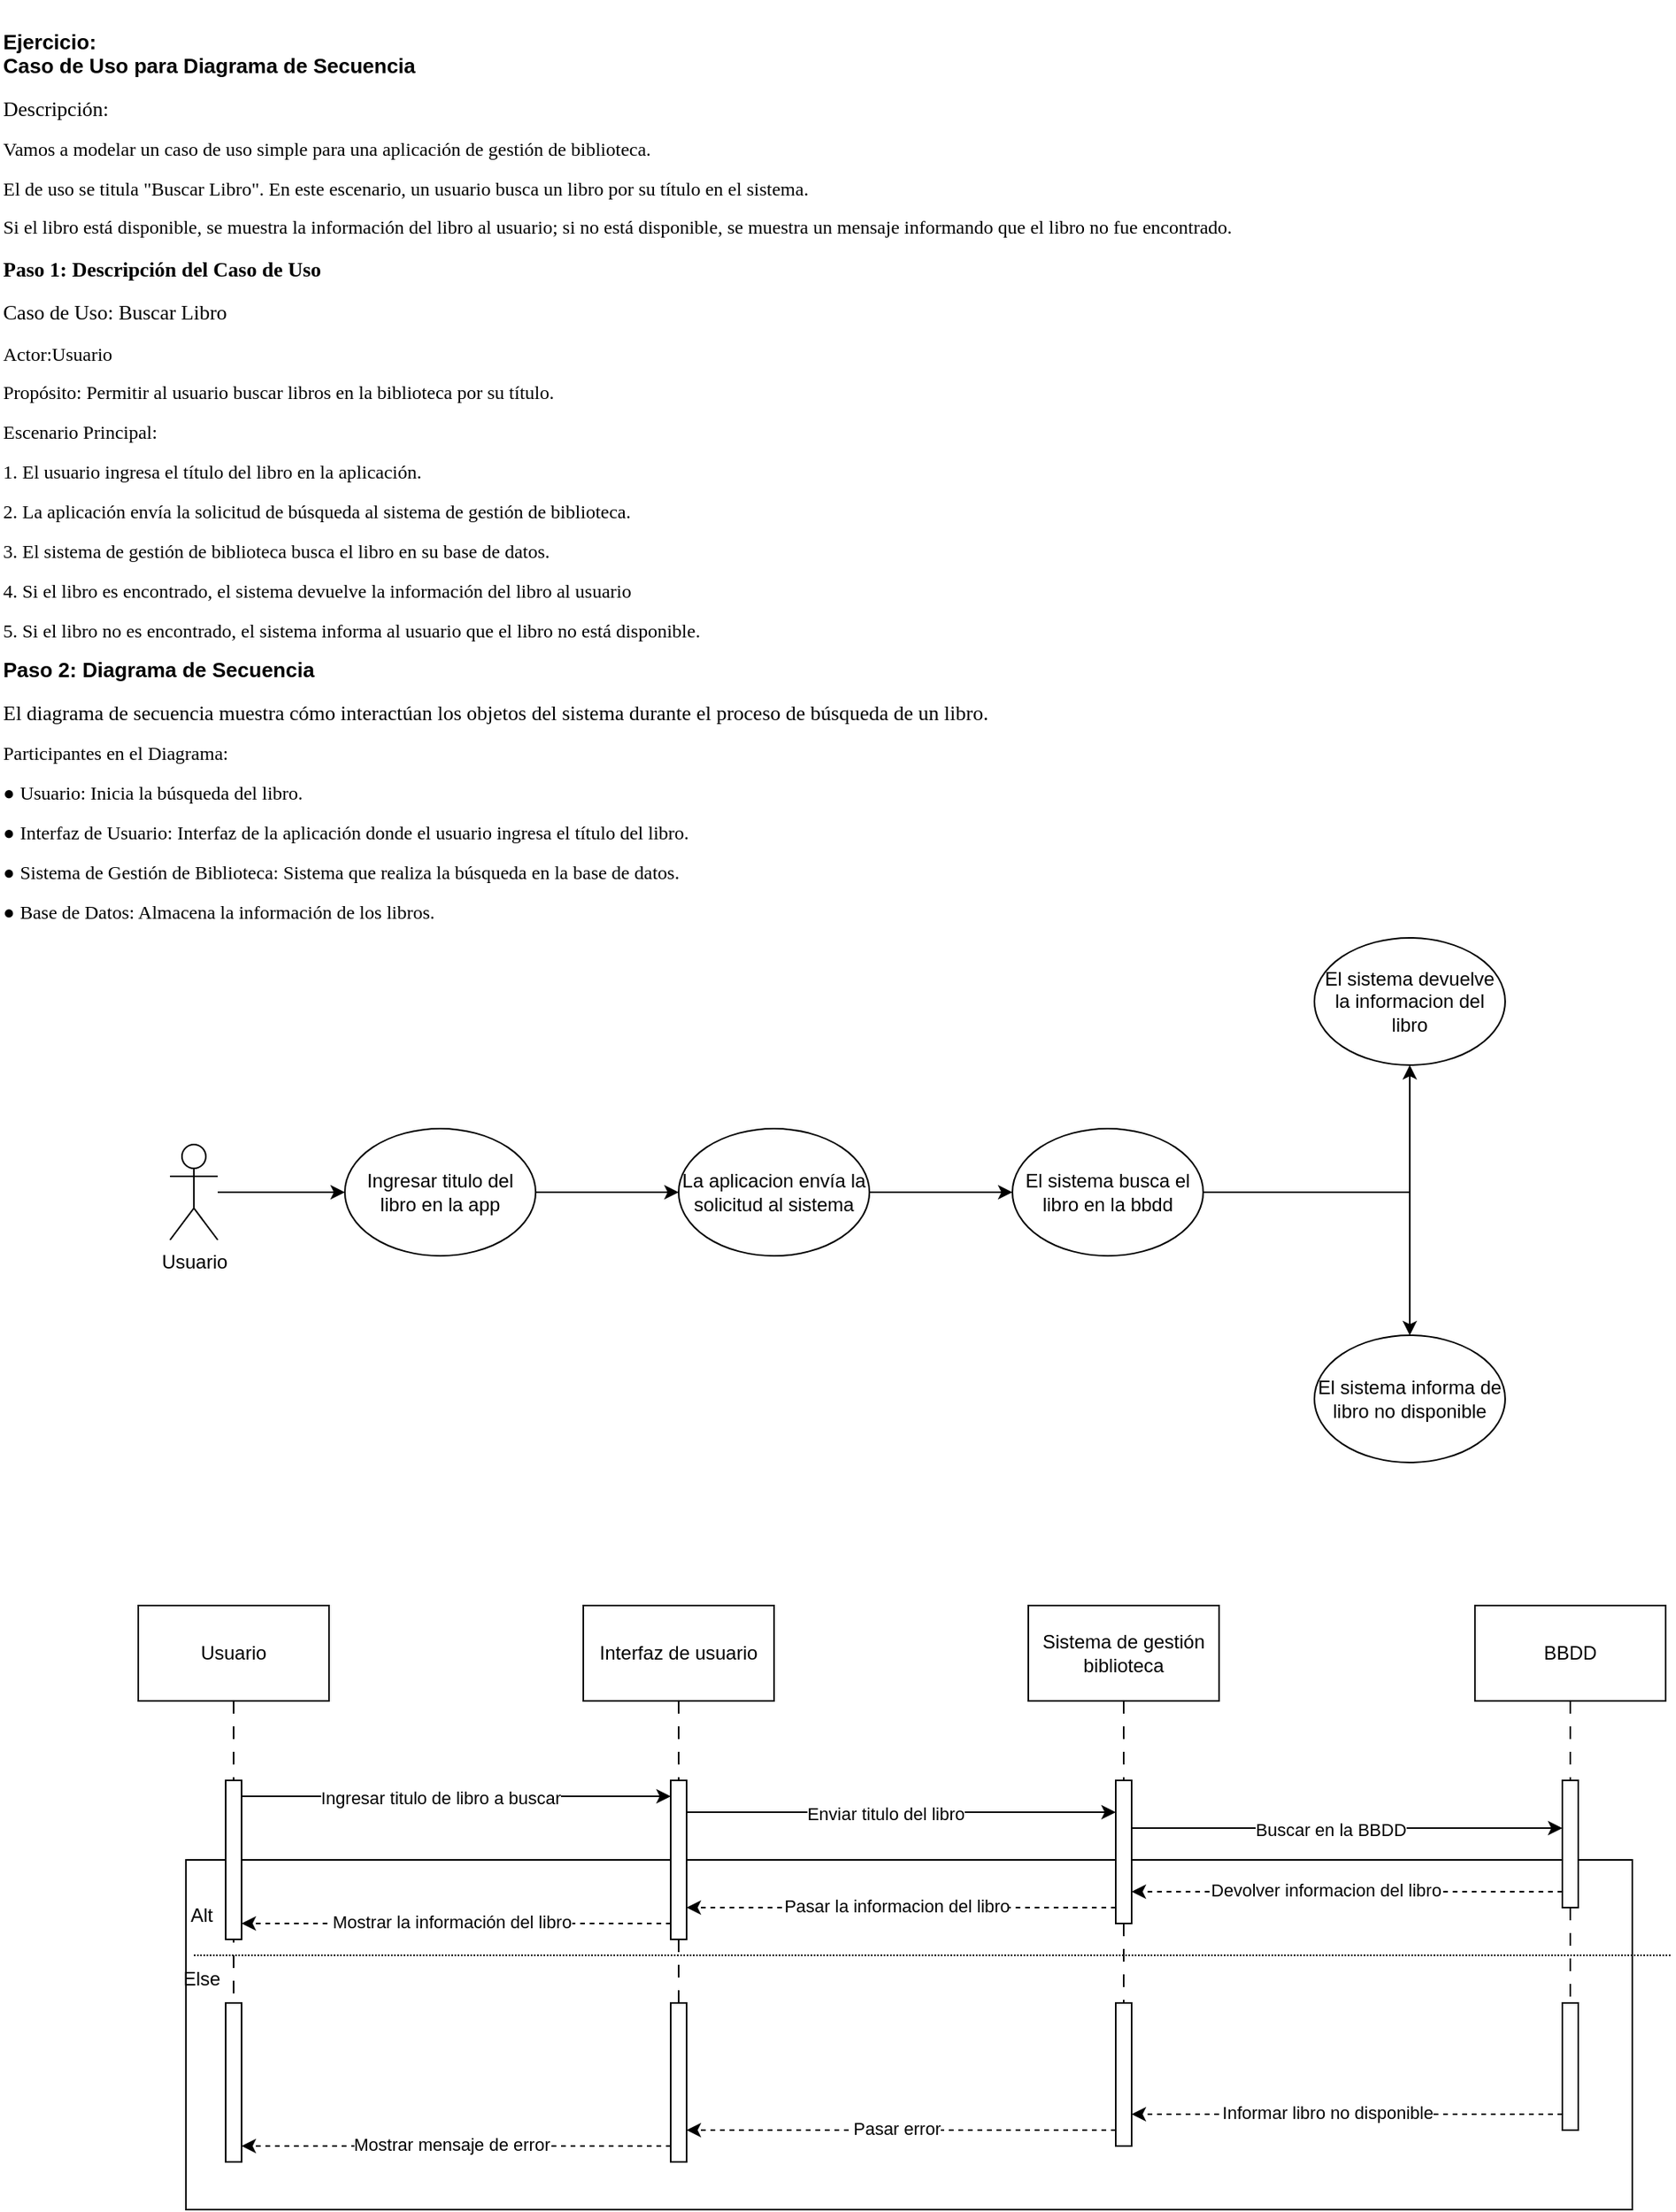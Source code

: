 <mxfile>
    <diagram name="Página-1" id="TTLl6lbpVSOe3GFvXz6s">
        <mxGraphModel dx="1709" dy="3000" grid="1" gridSize="10" guides="1" tooltips="1" connect="1" arrows="1" fold="1" page="1" pageScale="1" pageWidth="827" pageHeight="1169" math="0" shadow="0">
            <root>
                <mxCell id="0"/>
                <mxCell id="1" parent="0"/>
                <mxCell id="Rp-L3tJBkFsfCjt6rX0w-42" value="" style="verticalLabelPosition=bottom;verticalAlign=top;html=1;shape=mxgraph.basic.rect;fillColor2=none;strokeWidth=1;size=20;indent=5;" parent="1" vertex="1">
                    <mxGeometry x="-710" y="-1160" width="910" height="220" as="geometry"/>
                </mxCell>
                <mxCell id="Rp-L3tJBkFsfCjt6rX0w-1" value="&lt;h2 style=&quot;margin-bottom: 0.28cm; line-height: 108%; font-size: 13px;&quot; class=&quot;western&quot;&gt;&lt;font style=&quot;font-size: 13px;&quot;&gt;Ejercicio:&lt;br&gt;Caso de Uso para Diagrama de Secuencia&lt;/font&gt;&lt;/h2&gt;&lt;p style=&quot;margin-bottom: 0.28cm; line-height: 108%; font-size: 13px;&quot;&gt;&lt;font style=&quot;font-size: 13px;&quot; face=&quot;Calibri, serif&quot;&gt;Descripción:&lt;/font&gt;&lt;/p&gt;&lt;p style=&quot;margin-bottom: 0.28cm; line-height: 108%&quot;&gt;&lt;span style=&quot;font-family: Calibri, serif; background-color: initial;&quot;&gt;Vamos&amp;nbsp;&lt;/span&gt;&lt;span style=&quot;font-family: Calibri, serif; background-color: initial;&quot;&gt;a modelar un caso de uso simple para una aplicación de gestión de&amp;nbsp;&lt;/span&gt;&lt;span style=&quot;font-family: Calibri, serif; background-color: initial;&quot;&gt;biblioteca.&amp;nbsp;&lt;/span&gt;&lt;/p&gt;&lt;p style=&quot;margin-bottom: 0.28cm; line-height: 108%&quot;&gt;&lt;span style=&quot;font-family: Calibri, serif; background-color: initial;&quot;&gt;El&amp;nbsp;&lt;/span&gt;&lt;span style=&quot;font-family: Calibri, serif; background-color: initial;&quot;&gt;de&amp;nbsp;&lt;/span&gt;&lt;span style=&quot;font-family: Calibri, serif; background-color: initial;&quot;&gt;uso se titula &quot;Buscar Libro&quot;. En este escenario, un usuario&amp;nbsp;&lt;/span&gt;&lt;span style=&quot;font-family: Calibri, serif; background-color: initial;&quot;&gt;busca un libro por su título en el&amp;nbsp;&lt;/span&gt;&lt;span style=&quot;font-family: Calibri, serif; background-color: initial;&quot;&gt;sistema.&lt;/span&gt;&lt;/p&gt;&lt;p style=&quot;margin-bottom: 0.28cm; line-height: 108%&quot;&gt;&lt;font face=&quot;Calibri, serif&quot;&gt;Si el libro está disponible, se muestra la información del libro al usuario; si no está&amp;nbsp;&lt;/font&gt;&lt;span style=&quot;font-family: Calibri, serif; background-color: initial;&quot;&gt;disponible,&amp;nbsp;&lt;/span&gt;&lt;span style=&quot;font-family: Calibri, serif; background-color: initial;&quot;&gt;se muestra un mensaje informando que el libro no fue encontrado.&lt;/span&gt;&lt;/p&gt;&lt;p style=&quot;margin-bottom: 0.28cm; line-height: 108%; font-size: 13px;&quot;&gt;&lt;font style=&quot;font-size: 13px;&quot; face=&quot;Calibri, serif&quot;&gt;&lt;b&gt;Paso 1: Descripción del Caso de Uso&lt;/b&gt;&lt;/font&gt;&lt;/p&gt;&lt;p style=&quot;margin-bottom: 0.28cm; line-height: 108%; font-size: 13px;&quot;&gt;&lt;span style=&quot;font-family: Calibri, serif; background-color: initial;&quot;&gt;Caso&amp;nbsp;&lt;/span&gt;&lt;span style=&quot;font-family: Calibri, serif; background-color: initial;&quot;&gt;de Uso: Buscar Libro&lt;/span&gt;&lt;/p&gt;&lt;p style=&quot;margin-bottom: 0.28cm; line-height: 108%&quot;&gt;&lt;font face=&quot;Calibri, serif&quot;&gt;Actor:Usuario&lt;/font&gt;&lt;/p&gt;&lt;p style=&quot;margin-bottom: 0.28cm; line-height: 108%&quot;&gt;&lt;font face=&quot;Calibri, serif&quot;&gt;Propósito: Permitir al usuario buscar libros en la biblioteca por su título.&lt;/font&gt;&lt;/p&gt;&lt;p style=&quot;margin-bottom: 0.28cm; line-height: 108%&quot;&gt;&lt;font face=&quot;Calibri, serif&quot;&gt;Escenario Principal:&lt;/font&gt;&lt;/p&gt;&lt;p style=&quot;margin-bottom: 0.28cm; line-height: 108%&quot;&gt;&lt;font face=&quot;Calibri, serif&quot;&gt;1. El usuario ingresa el título del libro en la aplicación.&lt;/font&gt;&lt;/p&gt;&lt;p style=&quot;margin-bottom: 0.28cm; line-height: 108%&quot;&gt;&lt;font face=&quot;Calibri, serif&quot;&gt;2. La aplicación envía la solicitud de búsqueda al sistema de gestión de biblioteca.&lt;/font&gt;&lt;/p&gt;&lt;p style=&quot;margin-bottom: 0.28cm; line-height: 108%&quot;&gt;&lt;font face=&quot;Calibri, serif&quot;&gt;3. El sistema de gestión de biblioteca busca el libro en su base de datos.&lt;/font&gt;&lt;/p&gt;&lt;p style=&quot;margin-bottom: 0.28cm; line-height: 108%&quot;&gt;&lt;font face=&quot;Calibri, serif&quot;&gt;4. Si el libro es encontrado, el sistema devuelve la información del libro al usuario&lt;/font&gt;&lt;/p&gt;&lt;p style=&quot;margin-bottom: 0.28cm; line-height: 108%&quot;&gt;&lt;font face=&quot;Calibri, serif&quot;&gt;5. Si el libro no es encontrado, el sistema informa al usuario que el libro no está&amp;nbsp;&lt;/font&gt;&lt;span style=&quot;font-family: Calibri, serif; background-color: initial;&quot;&gt;disponible.&lt;/span&gt;&lt;/p&gt;&lt;h2 style=&quot;margin-bottom: 0.28cm; line-height: 108%; font-size: 13px;&quot; class=&quot;western&quot;&gt;&lt;font style=&quot;font-size: 13px;&quot;&gt;Paso 2: Diagrama de Secuencia&lt;/font&gt;&lt;/h2&gt;&lt;p style=&quot;margin-bottom: 0.28cm; line-height: 108%; font-size: 13px;&quot;&gt;&lt;font style=&quot;font-size: 13px;&quot; face=&quot;Calibri, serif&quot;&gt;El diagrama de secuencia muestra cómo interactúan los objetos del sistema durante el&amp;nbsp;&lt;/font&gt;&lt;span style=&quot;font-family: Calibri, serif; background-color: initial;&quot;&gt;proceso &lt;/span&gt;&lt;span style=&quot;font-family: Calibri, serif; background-color: initial;&quot;&gt;de búsqueda de un libro.&lt;/span&gt;&lt;/p&gt;&lt;p style=&quot;margin-bottom: 0.28cm; line-height: 108%&quot;&gt;&lt;font face=&quot;Calibri, serif&quot;&gt;Participantes en el Diagrama:&lt;/font&gt;&lt;/p&gt;&lt;p style=&quot;margin-bottom: 0.28cm; line-height: 108%&quot;&gt;● &lt;font face=&quot;Calibri, serif&quot;&gt;Usuario: Inicia la búsqueda del libro.&lt;/font&gt;&lt;/p&gt;&lt;p style=&quot;margin-bottom: 0.28cm; line-height: 108%&quot;&gt;● &lt;font face=&quot;Calibri, serif&quot;&gt;Interfaz de Usuario: Interfaz de la aplicación donde el usuario ingresa el título del&amp;nbsp;&lt;/font&gt;&lt;span style=&quot;font-family: Calibri, serif; background-color: initial;&quot;&gt;libro.&lt;/span&gt;&lt;/p&gt;&lt;p style=&quot;margin-bottom: 0.28cm; line-height: 108%&quot;&gt;● &lt;font face=&quot;Calibri, serif&quot;&gt;Sistema de Gestión de Biblioteca: Sistema que realiza la búsqueda en la base de&amp;nbsp;&lt;/font&gt;&lt;span style=&quot;font-family: Calibri, serif; background-color: initial;&quot;&gt;datos.&lt;/span&gt;&lt;/p&gt;&lt;p style=&quot;margin-bottom: 0.28cm; line-height: 108%&quot;&gt;● &lt;font face=&quot;Calibri, serif&quot;&gt;Base de Datos: Almacena la información de los libros.&lt;/font&gt;&lt;/p&gt;" style="text;html=1;align=left;verticalAlign=middle;resizable=0;points=[];autosize=1;strokeColor=none;fillColor=none;" parent="1" vertex="1">
                    <mxGeometry x="-827" y="-2330" width="810" height="600" as="geometry"/>
                </mxCell>
                <mxCell id="Rp-L3tJBkFsfCjt6rX0w-4" value="" style="edgeStyle=orthogonalEdgeStyle;rounded=0;orthogonalLoop=1;jettySize=auto;html=1;" parent="1" source="Rp-L3tJBkFsfCjt6rX0w-2" target="Rp-L3tJBkFsfCjt6rX0w-3" edge="1">
                    <mxGeometry relative="1" as="geometry"/>
                </mxCell>
                <mxCell id="Rp-L3tJBkFsfCjt6rX0w-2" value="Usuario" style="shape=umlActor;verticalLabelPosition=bottom;verticalAlign=top;html=1;outlineConnect=0;" parent="1" vertex="1">
                    <mxGeometry x="-720" y="-1610" width="30" height="60" as="geometry"/>
                </mxCell>
                <mxCell id="Rp-L3tJBkFsfCjt6rX0w-6" style="edgeStyle=orthogonalEdgeStyle;rounded=0;orthogonalLoop=1;jettySize=auto;html=1;entryX=0;entryY=0.5;entryDx=0;entryDy=0;" parent="1" source="Rp-L3tJBkFsfCjt6rX0w-3" target="Rp-L3tJBkFsfCjt6rX0w-5" edge="1">
                    <mxGeometry relative="1" as="geometry"/>
                </mxCell>
                <mxCell id="Rp-L3tJBkFsfCjt6rX0w-3" value="Ingresar titulo del libro en la app" style="ellipse;whiteSpace=wrap;html=1;" parent="1" vertex="1">
                    <mxGeometry x="-610" y="-1620" width="120" height="80" as="geometry"/>
                </mxCell>
                <mxCell id="Rp-L3tJBkFsfCjt6rX0w-8" style="edgeStyle=orthogonalEdgeStyle;rounded=0;orthogonalLoop=1;jettySize=auto;html=1;" parent="1" source="Rp-L3tJBkFsfCjt6rX0w-5" target="Rp-L3tJBkFsfCjt6rX0w-9" edge="1">
                    <mxGeometry relative="1" as="geometry">
                        <mxPoint x="-170" y="-1580" as="targetPoint"/>
                    </mxGeometry>
                </mxCell>
                <mxCell id="Rp-L3tJBkFsfCjt6rX0w-5" value="La aplicacion envía la solicitud al sistema" style="ellipse;whiteSpace=wrap;html=1;" parent="1" vertex="1">
                    <mxGeometry x="-400" y="-1620" width="120" height="80" as="geometry"/>
                </mxCell>
                <mxCell id="Rp-L3tJBkFsfCjt6rX0w-11" style="edgeStyle=orthogonalEdgeStyle;rounded=0;orthogonalLoop=1;jettySize=auto;html=1;" parent="1" source="Rp-L3tJBkFsfCjt6rX0w-9" target="Rp-L3tJBkFsfCjt6rX0w-13" edge="1">
                    <mxGeometry relative="1" as="geometry">
                        <mxPoint x="70" y="-1650" as="targetPoint"/>
                    </mxGeometry>
                </mxCell>
                <mxCell id="Rp-L3tJBkFsfCjt6rX0w-12" style="edgeStyle=orthogonalEdgeStyle;rounded=0;orthogonalLoop=1;jettySize=auto;html=1;" parent="1" source="Rp-L3tJBkFsfCjt6rX0w-9" target="Rp-L3tJBkFsfCjt6rX0w-14" edge="1">
                    <mxGeometry relative="1" as="geometry">
                        <mxPoint x="70" y="-1500" as="targetPoint"/>
                    </mxGeometry>
                </mxCell>
                <mxCell id="Rp-L3tJBkFsfCjt6rX0w-9" value="El sistema busca el libro en la bbdd" style="ellipse;whiteSpace=wrap;html=1;" parent="1" vertex="1">
                    <mxGeometry x="-190" y="-1620" width="120" height="80" as="geometry"/>
                </mxCell>
                <mxCell id="Rp-L3tJBkFsfCjt6rX0w-13" value="El sistema devuelve la informacion del libro" style="ellipse;whiteSpace=wrap;html=1;" parent="1" vertex="1">
                    <mxGeometry y="-1740" width="120" height="80" as="geometry"/>
                </mxCell>
                <mxCell id="Rp-L3tJBkFsfCjt6rX0w-19" style="edgeStyle=orthogonalEdgeStyle;rounded=0;orthogonalLoop=1;jettySize=auto;html=1;dashed=1;dashPattern=8 8;endArrow=none;endFill=0;entryX=0.5;entryY=1;entryDx=0;entryDy=0;entryPerimeter=0;" parent="1" source="Rp-L3tJBkFsfCjt6rX0w-15" target="Rp-L3tJBkFsfCjt6rX0w-45" edge="1">
                    <mxGeometry relative="1" as="geometry">
                        <mxPoint x="-680.0" y="-720" as="targetPoint"/>
                        <Array as="points">
                            <mxPoint x="-680" y="-1060"/>
                            <mxPoint x="-680" y="-1060"/>
                        </Array>
                    </mxGeometry>
                </mxCell>
                <mxCell id="Rp-L3tJBkFsfCjt6rX0w-14" value="El sistema informa de libro no disponible" style="ellipse;whiteSpace=wrap;html=1;" parent="1" vertex="1">
                    <mxGeometry y="-1490" width="120" height="80" as="geometry"/>
                </mxCell>
                <mxCell id="Rp-L3tJBkFsfCjt6rX0w-15" value="Usuario" style="rounded=0;whiteSpace=wrap;html=1;" parent="1" vertex="1">
                    <mxGeometry x="-740" y="-1320" width="120" height="60" as="geometry"/>
                </mxCell>
                <mxCell id="Rp-L3tJBkFsfCjt6rX0w-16" value="Interfaz de usuario" style="rounded=0;whiteSpace=wrap;html=1;" parent="1" vertex="1">
                    <mxGeometry x="-460" y="-1320" width="120" height="60" as="geometry"/>
                </mxCell>
                <mxCell id="Rp-L3tJBkFsfCjt6rX0w-17" value="Sistema de gestión biblioteca" style="rounded=0;whiteSpace=wrap;html=1;" parent="1" vertex="1">
                    <mxGeometry x="-180" y="-1320" width="120" height="60" as="geometry"/>
                </mxCell>
                <mxCell id="Rp-L3tJBkFsfCjt6rX0w-22" style="edgeStyle=orthogonalEdgeStyle;rounded=0;orthogonalLoop=1;jettySize=auto;html=1;dashed=1;dashPattern=8 8;endArrow=none;endFill=0;exitX=0.5;exitY=1;exitDx=0;exitDy=0;" parent="1" source="Rp-L3tJBkFsfCjt6rX0w-34" target="Rp-L3tJBkFsfCjt6rX0w-50" edge="1">
                    <mxGeometry relative="1" as="geometry">
                        <mxPoint x="161" y="-710" as="targetPoint"/>
                        <mxPoint x="-690" y="-1230" as="sourcePoint"/>
                        <Array as="points">
                            <mxPoint x="161" y="-1060"/>
                            <mxPoint x="161" y="-1060"/>
                        </Array>
                    </mxGeometry>
                </mxCell>
                <mxCell id="Rp-L3tJBkFsfCjt6rX0w-18" value="BBDD" style="rounded=0;whiteSpace=wrap;html=1;" parent="1" vertex="1">
                    <mxGeometry x="101" y="-1320" width="120" height="60" as="geometry"/>
                </mxCell>
                <mxCell id="Rp-L3tJBkFsfCjt6rX0w-26" style="edgeStyle=orthogonalEdgeStyle;rounded=0;orthogonalLoop=1;jettySize=auto;html=1;curved=0;" parent="1" source="Rp-L3tJBkFsfCjt6rX0w-23" target="Rp-L3tJBkFsfCjt6rX0w-24" edge="1">
                    <mxGeometry relative="1" as="geometry">
                        <Array as="points">
                            <mxPoint x="-540" y="-1200"/>
                            <mxPoint x="-540" y="-1200"/>
                        </Array>
                    </mxGeometry>
                </mxCell>
                <mxCell id="Rp-L3tJBkFsfCjt6rX0w-27" value="Ingresar titulo de libro a buscar" style="edgeLabel;html=1;align=center;verticalAlign=middle;resizable=0;points=[];" parent="Rp-L3tJBkFsfCjt6rX0w-26" vertex="1" connectable="0">
                    <mxGeometry x="-0.18" relative="1" as="geometry">
                        <mxPoint x="14" y="1" as="offset"/>
                    </mxGeometry>
                </mxCell>
                <mxCell id="Rp-L3tJBkFsfCjt6rX0w-23" value="" style="html=1;points=[[0,0,0,0,5],[0,1,0,0,-5],[1,0,0,0,5],[1,1,0,0,-5]];perimeter=orthogonalPerimeter;outlineConnect=0;targetShapes=umlLifeline;portConstraint=eastwest;newEdgeStyle={&quot;curved&quot;:0,&quot;rounded&quot;:0};" parent="1" vertex="1">
                    <mxGeometry x="-685" y="-1210" width="10" height="100" as="geometry"/>
                </mxCell>
                <mxCell id="Rp-L3tJBkFsfCjt6rX0w-25" value="" style="edgeStyle=orthogonalEdgeStyle;rounded=0;orthogonalLoop=1;jettySize=auto;html=1;dashed=1;dashPattern=8 8;endArrow=none;endFill=0;" parent="1" source="Rp-L3tJBkFsfCjt6rX0w-16" target="Rp-L3tJBkFsfCjt6rX0w-24" edge="1">
                    <mxGeometry relative="1" as="geometry">
                        <mxPoint x="-400.19" y="-1140" as="targetPoint"/>
                        <mxPoint x="-400.19" y="-1290" as="sourcePoint"/>
                        <Array as="points">
                            <mxPoint x="-400" y="-1190"/>
                            <mxPoint x="-400" y="-1190"/>
                        </Array>
                    </mxGeometry>
                </mxCell>
                <mxCell id="Rp-L3tJBkFsfCjt6rX0w-24" value="" style="html=1;points=[[0,0,0,0,5],[0,1,0,0,-5],[1,0,0,0,5],[1,1,0,0,-5]];perimeter=orthogonalPerimeter;outlineConnect=0;targetShapes=umlLifeline;portConstraint=eastwest;newEdgeStyle={&quot;curved&quot;:0,&quot;rounded&quot;:0};" parent="1" vertex="1">
                    <mxGeometry x="-405" y="-1210" width="10" height="100" as="geometry"/>
                </mxCell>
                <mxCell id="Rp-L3tJBkFsfCjt6rX0w-28" value="" style="html=1;points=[[0,0,0,0,5],[0,1,0,0,-5],[1,0,0,0,5],[1,1,0,0,-5]];perimeter=orthogonalPerimeter;outlineConnect=0;targetShapes=umlLifeline;portConstraint=eastwest;newEdgeStyle={&quot;curved&quot;:0,&quot;rounded&quot;:0};" parent="1" vertex="1">
                    <mxGeometry x="-125" y="-1210" width="10" height="90" as="geometry"/>
                </mxCell>
                <mxCell id="Rp-L3tJBkFsfCjt6rX0w-30" style="edgeStyle=orthogonalEdgeStyle;rounded=0;orthogonalLoop=1;jettySize=auto;html=1;curved=0;" parent="1" source="Rp-L3tJBkFsfCjt6rX0w-24" target="Rp-L3tJBkFsfCjt6rX0w-28" edge="1">
                    <mxGeometry relative="1" as="geometry">
                        <mxPoint x="-395" y="-1180" as="sourcePoint"/>
                        <mxPoint x="-125" y="-1180" as="targetPoint"/>
                        <Array as="points">
                            <mxPoint x="-260" y="-1190"/>
                            <mxPoint x="-260" y="-1190"/>
                        </Array>
                    </mxGeometry>
                </mxCell>
                <mxCell id="Rp-L3tJBkFsfCjt6rX0w-31" value="Enviar titulo del libro" style="edgeLabel;html=1;align=center;verticalAlign=middle;resizable=0;points=[];" parent="Rp-L3tJBkFsfCjt6rX0w-30" vertex="1" connectable="0">
                    <mxGeometry x="-0.18" relative="1" as="geometry">
                        <mxPoint x="14" y="1" as="offset"/>
                    </mxGeometry>
                </mxCell>
                <mxCell id="Rp-L3tJBkFsfCjt6rX0w-32" style="edgeStyle=orthogonalEdgeStyle;rounded=0;orthogonalLoop=1;jettySize=auto;html=1;curved=0;" parent="1" source="Rp-L3tJBkFsfCjt6rX0w-28" target="Rp-L3tJBkFsfCjt6rX0w-34" edge="1">
                    <mxGeometry relative="1" as="geometry">
                        <mxPoint x="-115" y="-1190" as="sourcePoint"/>
                        <mxPoint x="155" y="-1190" as="targetPoint"/>
                        <Array as="points">
                            <mxPoint x="20" y="-1180"/>
                            <mxPoint x="20" y="-1180"/>
                        </Array>
                    </mxGeometry>
                </mxCell>
                <mxCell id="Rp-L3tJBkFsfCjt6rX0w-33" value="Buscar en la BBDD" style="edgeLabel;html=1;align=center;verticalAlign=middle;resizable=0;points=[];" parent="Rp-L3tJBkFsfCjt6rX0w-32" vertex="1" connectable="0">
                    <mxGeometry x="-0.18" relative="1" as="geometry">
                        <mxPoint x="14" y="1" as="offset"/>
                    </mxGeometry>
                </mxCell>
                <mxCell id="Rp-L3tJBkFsfCjt6rX0w-35" value="" style="edgeStyle=orthogonalEdgeStyle;rounded=0;orthogonalLoop=1;jettySize=auto;html=1;dashed=1;dashPattern=8 8;endArrow=none;endFill=0;exitX=0.5;exitY=1;exitDx=0;exitDy=0;" parent="1" source="Rp-L3tJBkFsfCjt6rX0w-18" target="Rp-L3tJBkFsfCjt6rX0w-34" edge="1">
                    <mxGeometry relative="1" as="geometry">
                        <mxPoint x="161" y="-710" as="targetPoint"/>
                        <mxPoint x="161" y="-1260" as="sourcePoint"/>
                        <Array as="points">
                            <mxPoint x="161" y="-1190"/>
                            <mxPoint x="161" y="-1190"/>
                        </Array>
                    </mxGeometry>
                </mxCell>
                <mxCell id="Rp-L3tJBkFsfCjt6rX0w-36" style="edgeStyle=orthogonalEdgeStyle;rounded=0;orthogonalLoop=1;jettySize=auto;html=1;curved=0;dashed=1;" parent="1" source="Rp-L3tJBkFsfCjt6rX0w-34" target="Rp-L3tJBkFsfCjt6rX0w-28" edge="1">
                    <mxGeometry relative="1" as="geometry">
                        <Array as="points">
                            <mxPoint x="10" y="-1140"/>
                            <mxPoint x="10" y="-1140"/>
                        </Array>
                    </mxGeometry>
                </mxCell>
                <mxCell id="Rp-L3tJBkFsfCjt6rX0w-37" value="Devolver informacion del libro" style="edgeLabel;html=1;align=center;verticalAlign=middle;resizable=0;points=[];" parent="Rp-L3tJBkFsfCjt6rX0w-36" vertex="1" connectable="0">
                    <mxGeometry x="0.1" y="2" relative="1" as="geometry">
                        <mxPoint y="-3" as="offset"/>
                    </mxGeometry>
                </mxCell>
                <mxCell id="Rp-L3tJBkFsfCjt6rX0w-34" value="" style="html=1;points=[[0,0,0,0,5],[0,1,0,0,-5],[1,0,0,0,5],[1,1,0,0,-5]];perimeter=orthogonalPerimeter;outlineConnect=0;targetShapes=umlLifeline;portConstraint=eastwest;newEdgeStyle={&quot;curved&quot;:0,&quot;rounded&quot;:0};" parent="1" vertex="1">
                    <mxGeometry x="156" y="-1210" width="10" height="80" as="geometry"/>
                </mxCell>
                <mxCell id="Rp-L3tJBkFsfCjt6rX0w-38" style="edgeStyle=orthogonalEdgeStyle;rounded=0;orthogonalLoop=1;jettySize=auto;html=1;curved=0;dashed=1;" parent="1" source="Rp-L3tJBkFsfCjt6rX0w-28" target="Rp-L3tJBkFsfCjt6rX0w-24" edge="1">
                    <mxGeometry relative="1" as="geometry">
                        <mxPoint x="-124" y="-1130" as="sourcePoint"/>
                        <mxPoint x="-395" y="-1130" as="targetPoint"/>
                        <Array as="points">
                            <mxPoint x="-260" y="-1130"/>
                            <mxPoint x="-260" y="-1130"/>
                        </Array>
                    </mxGeometry>
                </mxCell>
                <mxCell id="Rp-L3tJBkFsfCjt6rX0w-39" value="Pasar la informacion del libro" style="edgeLabel;html=1;align=center;verticalAlign=middle;resizable=0;points=[];" parent="Rp-L3tJBkFsfCjt6rX0w-38" vertex="1" connectable="0">
                    <mxGeometry x="0.1" y="2" relative="1" as="geometry">
                        <mxPoint x="10" y="-3" as="offset"/>
                    </mxGeometry>
                </mxCell>
                <mxCell id="Rp-L3tJBkFsfCjt6rX0w-40" style="edgeStyle=orthogonalEdgeStyle;rounded=0;orthogonalLoop=1;jettySize=auto;html=1;curved=0;dashed=1;" parent="1" source="Rp-L3tJBkFsfCjt6rX0w-24" target="Rp-L3tJBkFsfCjt6rX0w-23" edge="1">
                    <mxGeometry relative="1" as="geometry">
                        <mxPoint x="-115" y="-1120" as="sourcePoint"/>
                        <mxPoint x="-385" y="-1120" as="targetPoint"/>
                        <Array as="points">
                            <mxPoint x="-550" y="-1120"/>
                            <mxPoint x="-550" y="-1120"/>
                        </Array>
                    </mxGeometry>
                </mxCell>
                <mxCell id="Rp-L3tJBkFsfCjt6rX0w-41" value="Mostrar la información del libro" style="edgeLabel;html=1;align=center;verticalAlign=middle;resizable=0;points=[];" parent="Rp-L3tJBkFsfCjt6rX0w-40" vertex="1" connectable="0">
                    <mxGeometry x="0.1" y="2" relative="1" as="geometry">
                        <mxPoint x="10" y="-3" as="offset"/>
                    </mxGeometry>
                </mxCell>
                <mxCell id="Rp-L3tJBkFsfCjt6rX0w-43" value="" style="edgeStyle=none;orthogonalLoop=1;jettySize=auto;html=1;rounded=0;endArrow=none;endFill=0;dashed=1;dashPattern=1 1;" parent="1" edge="1">
                    <mxGeometry width="100" relative="1" as="geometry">
                        <mxPoint x="-705" y="-1100" as="sourcePoint"/>
                        <mxPoint x="225" y="-1100" as="targetPoint"/>
                        <Array as="points"/>
                    </mxGeometry>
                </mxCell>
                <mxCell id="Rp-L3tJBkFsfCjt6rX0w-45" value="" style="html=1;points=[[0,0,0,0,5],[0,1,0,0,-5],[1,0,0,0,5],[1,1,0,0,-5]];perimeter=orthogonalPerimeter;outlineConnect=0;targetShapes=umlLifeline;portConstraint=eastwest;newEdgeStyle={&quot;curved&quot;:0,&quot;rounded&quot;:0};" parent="1" vertex="1">
                    <mxGeometry x="-685" y="-1070" width="10" height="100" as="geometry"/>
                </mxCell>
                <mxCell id="Rp-L3tJBkFsfCjt6rX0w-46" value="" style="html=1;points=[[0,0,0,0,5],[0,1,0,0,-5],[1,0,0,0,5],[1,1,0,0,-5]];perimeter=orthogonalPerimeter;outlineConnect=0;targetShapes=umlLifeline;portConstraint=eastwest;newEdgeStyle={&quot;curved&quot;:0,&quot;rounded&quot;:0};" parent="1" vertex="1">
                    <mxGeometry x="-405" y="-1070" width="10" height="100" as="geometry"/>
                </mxCell>
                <mxCell id="Rp-L3tJBkFsfCjt6rX0w-47" value="" style="html=1;points=[[0,0,0,0,5],[0,1,0,0,-5],[1,0,0,0,5],[1,1,0,0,-5]];perimeter=orthogonalPerimeter;outlineConnect=0;targetShapes=umlLifeline;portConstraint=eastwest;newEdgeStyle={&quot;curved&quot;:0,&quot;rounded&quot;:0};" parent="1" vertex="1">
                    <mxGeometry x="-125" y="-1070" width="10" height="90" as="geometry"/>
                </mxCell>
                <mxCell id="Rp-L3tJBkFsfCjt6rX0w-48" style="edgeStyle=orthogonalEdgeStyle;rounded=0;orthogonalLoop=1;jettySize=auto;html=1;curved=0;dashed=1;" parent="1" source="Rp-L3tJBkFsfCjt6rX0w-50" target="Rp-L3tJBkFsfCjt6rX0w-47" edge="1">
                    <mxGeometry relative="1" as="geometry">
                        <Array as="points">
                            <mxPoint x="10" y="-1000"/>
                            <mxPoint x="10" y="-1000"/>
                        </Array>
                    </mxGeometry>
                </mxCell>
                <mxCell id="Rp-L3tJBkFsfCjt6rX0w-49" value="Informar libro no disponible" style="edgeLabel;html=1;align=center;verticalAlign=middle;resizable=0;points=[];" parent="Rp-L3tJBkFsfCjt6rX0w-48" vertex="1" connectable="0">
                    <mxGeometry x="0.1" y="2" relative="1" as="geometry">
                        <mxPoint x="1" y="-3" as="offset"/>
                    </mxGeometry>
                </mxCell>
                <mxCell id="Rp-L3tJBkFsfCjt6rX0w-50" value="" style="html=1;points=[[0,0,0,0,5],[0,1,0,0,-5],[1,0,0,0,5],[1,1,0,0,-5]];perimeter=orthogonalPerimeter;outlineConnect=0;targetShapes=umlLifeline;portConstraint=eastwest;newEdgeStyle={&quot;curved&quot;:0,&quot;rounded&quot;:0};" parent="1" vertex="1">
                    <mxGeometry x="156" y="-1070" width="10" height="80" as="geometry"/>
                </mxCell>
                <mxCell id="Rp-L3tJBkFsfCjt6rX0w-51" style="edgeStyle=orthogonalEdgeStyle;rounded=0;orthogonalLoop=1;jettySize=auto;html=1;curved=0;dashed=1;" parent="1" source="Rp-L3tJBkFsfCjt6rX0w-47" target="Rp-L3tJBkFsfCjt6rX0w-46" edge="1">
                    <mxGeometry relative="1" as="geometry">
                        <mxPoint x="-124" y="-990" as="sourcePoint"/>
                        <mxPoint x="-395" y="-990" as="targetPoint"/>
                        <Array as="points">
                            <mxPoint x="-260" y="-990"/>
                            <mxPoint x="-260" y="-990"/>
                        </Array>
                    </mxGeometry>
                </mxCell>
                <mxCell id="Rp-L3tJBkFsfCjt6rX0w-52" value="Pasar error" style="edgeLabel;html=1;align=center;verticalAlign=middle;resizable=0;points=[];" parent="Rp-L3tJBkFsfCjt6rX0w-51" vertex="1" connectable="0">
                    <mxGeometry x="0.1" y="2" relative="1" as="geometry">
                        <mxPoint x="10" y="-3" as="offset"/>
                    </mxGeometry>
                </mxCell>
                <mxCell id="Rp-L3tJBkFsfCjt6rX0w-53" style="edgeStyle=orthogonalEdgeStyle;rounded=0;orthogonalLoop=1;jettySize=auto;html=1;curved=0;dashed=1;" parent="1" source="Rp-L3tJBkFsfCjt6rX0w-46" target="Rp-L3tJBkFsfCjt6rX0w-45" edge="1">
                    <mxGeometry relative="1" as="geometry">
                        <mxPoint x="-115" y="-980" as="sourcePoint"/>
                        <mxPoint x="-385" y="-980" as="targetPoint"/>
                        <Array as="points">
                            <mxPoint x="-550" y="-980"/>
                            <mxPoint x="-550" y="-980"/>
                        </Array>
                    </mxGeometry>
                </mxCell>
                <mxCell id="Rp-L3tJBkFsfCjt6rX0w-54" value="Mostrar mensaje de error" style="edgeLabel;html=1;align=center;verticalAlign=middle;resizable=0;points=[];" parent="Rp-L3tJBkFsfCjt6rX0w-53" vertex="1" connectable="0">
                    <mxGeometry x="0.1" y="2" relative="1" as="geometry">
                        <mxPoint x="10" y="-3" as="offset"/>
                    </mxGeometry>
                </mxCell>
                <mxCell id="Rp-L3tJBkFsfCjt6rX0w-56" value="" style="edgeStyle=orthogonalEdgeStyle;rounded=0;orthogonalLoop=1;jettySize=auto;html=1;dashed=1;dashPattern=8 8;endArrow=none;endFill=0;" parent="1" source="Rp-L3tJBkFsfCjt6rX0w-24" target="Rp-L3tJBkFsfCjt6rX0w-46" edge="1">
                    <mxGeometry relative="1" as="geometry">
                        <mxPoint x="-390" y="-1200" as="targetPoint"/>
                        <mxPoint x="-390" y="-1250" as="sourcePoint"/>
                        <Array as="points">
                            <mxPoint x="-400" y="-1100"/>
                            <mxPoint x="-400" y="-1100"/>
                        </Array>
                    </mxGeometry>
                </mxCell>
                <mxCell id="Rp-L3tJBkFsfCjt6rX0w-57" value="" style="edgeStyle=orthogonalEdgeStyle;rounded=0;orthogonalLoop=1;jettySize=auto;html=1;dashed=1;dashPattern=8 8;endArrow=none;endFill=0;" parent="1" source="Rp-L3tJBkFsfCjt6rX0w-17" target="Rp-L3tJBkFsfCjt6rX0w-28" edge="1">
                    <mxGeometry relative="1" as="geometry">
                        <mxPoint x="-390" y="-1200" as="targetPoint"/>
                        <mxPoint x="-390" y="-1250" as="sourcePoint"/>
                        <Array as="points">
                            <mxPoint x="-120" y="-1220"/>
                            <mxPoint x="-120" y="-1220"/>
                        </Array>
                    </mxGeometry>
                </mxCell>
                <mxCell id="Rp-L3tJBkFsfCjt6rX0w-58" value="" style="edgeStyle=orthogonalEdgeStyle;rounded=0;orthogonalLoop=1;jettySize=auto;html=1;dashed=1;dashPattern=8 8;endArrow=none;endFill=0;" parent="1" source="Rp-L3tJBkFsfCjt6rX0w-28" target="Rp-L3tJBkFsfCjt6rX0w-47" edge="1">
                    <mxGeometry relative="1" as="geometry">
                        <mxPoint x="-380" y="-1190" as="targetPoint"/>
                        <mxPoint x="-380" y="-1240" as="sourcePoint"/>
                        <Array as="points">
                            <mxPoint x="-120" y="-1090"/>
                            <mxPoint x="-120" y="-1090"/>
                        </Array>
                    </mxGeometry>
                </mxCell>
                <mxCell id="2" value="Alt" style="text;html=1;strokeColor=none;fillColor=none;align=center;verticalAlign=middle;whiteSpace=wrap;rounded=0;" vertex="1" parent="1">
                    <mxGeometry x="-730" y="-1140" width="60" height="30" as="geometry"/>
                </mxCell>
                <mxCell id="3" value="Else" style="text;html=1;strokeColor=none;fillColor=none;align=center;verticalAlign=middle;whiteSpace=wrap;rounded=0;" vertex="1" parent="1">
                    <mxGeometry x="-730" y="-1100" width="60" height="30" as="geometry"/>
                </mxCell>
            </root>
        </mxGraphModel>
    </diagram>
</mxfile>